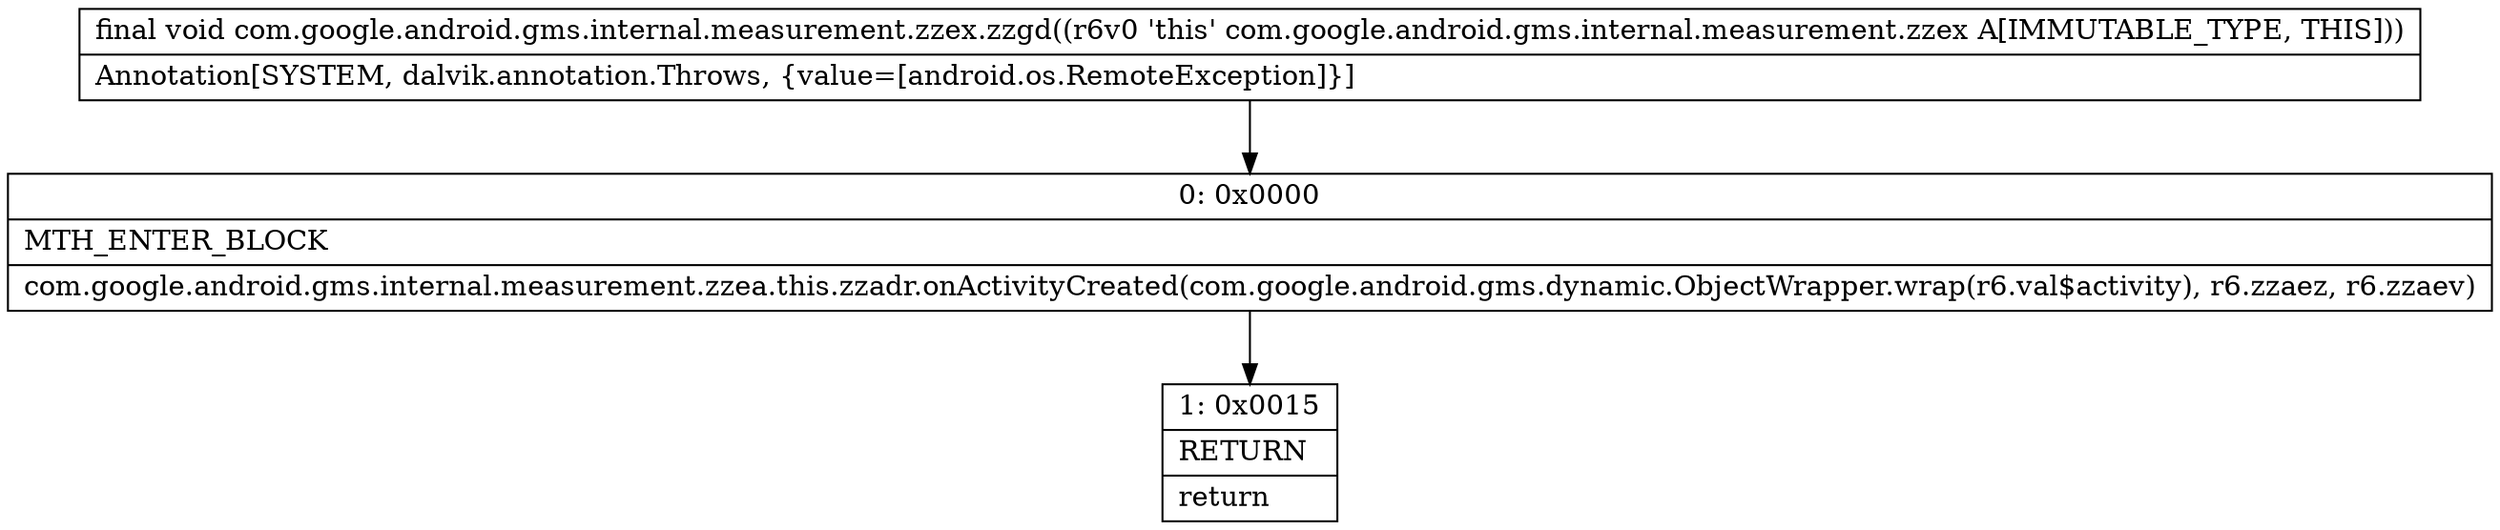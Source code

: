 digraph "CFG forcom.google.android.gms.internal.measurement.zzex.zzgd()V" {
Node_0 [shape=record,label="{0\:\ 0x0000|MTH_ENTER_BLOCK\l|com.google.android.gms.internal.measurement.zzea.this.zzadr.onActivityCreated(com.google.android.gms.dynamic.ObjectWrapper.wrap(r6.val$activity), r6.zzaez, r6.zzaev)\l}"];
Node_1 [shape=record,label="{1\:\ 0x0015|RETURN\l|return\l}"];
MethodNode[shape=record,label="{final void com.google.android.gms.internal.measurement.zzex.zzgd((r6v0 'this' com.google.android.gms.internal.measurement.zzex A[IMMUTABLE_TYPE, THIS]))  | Annotation[SYSTEM, dalvik.annotation.Throws, \{value=[android.os.RemoteException]\}]\l}"];
MethodNode -> Node_0;
Node_0 -> Node_1;
}

